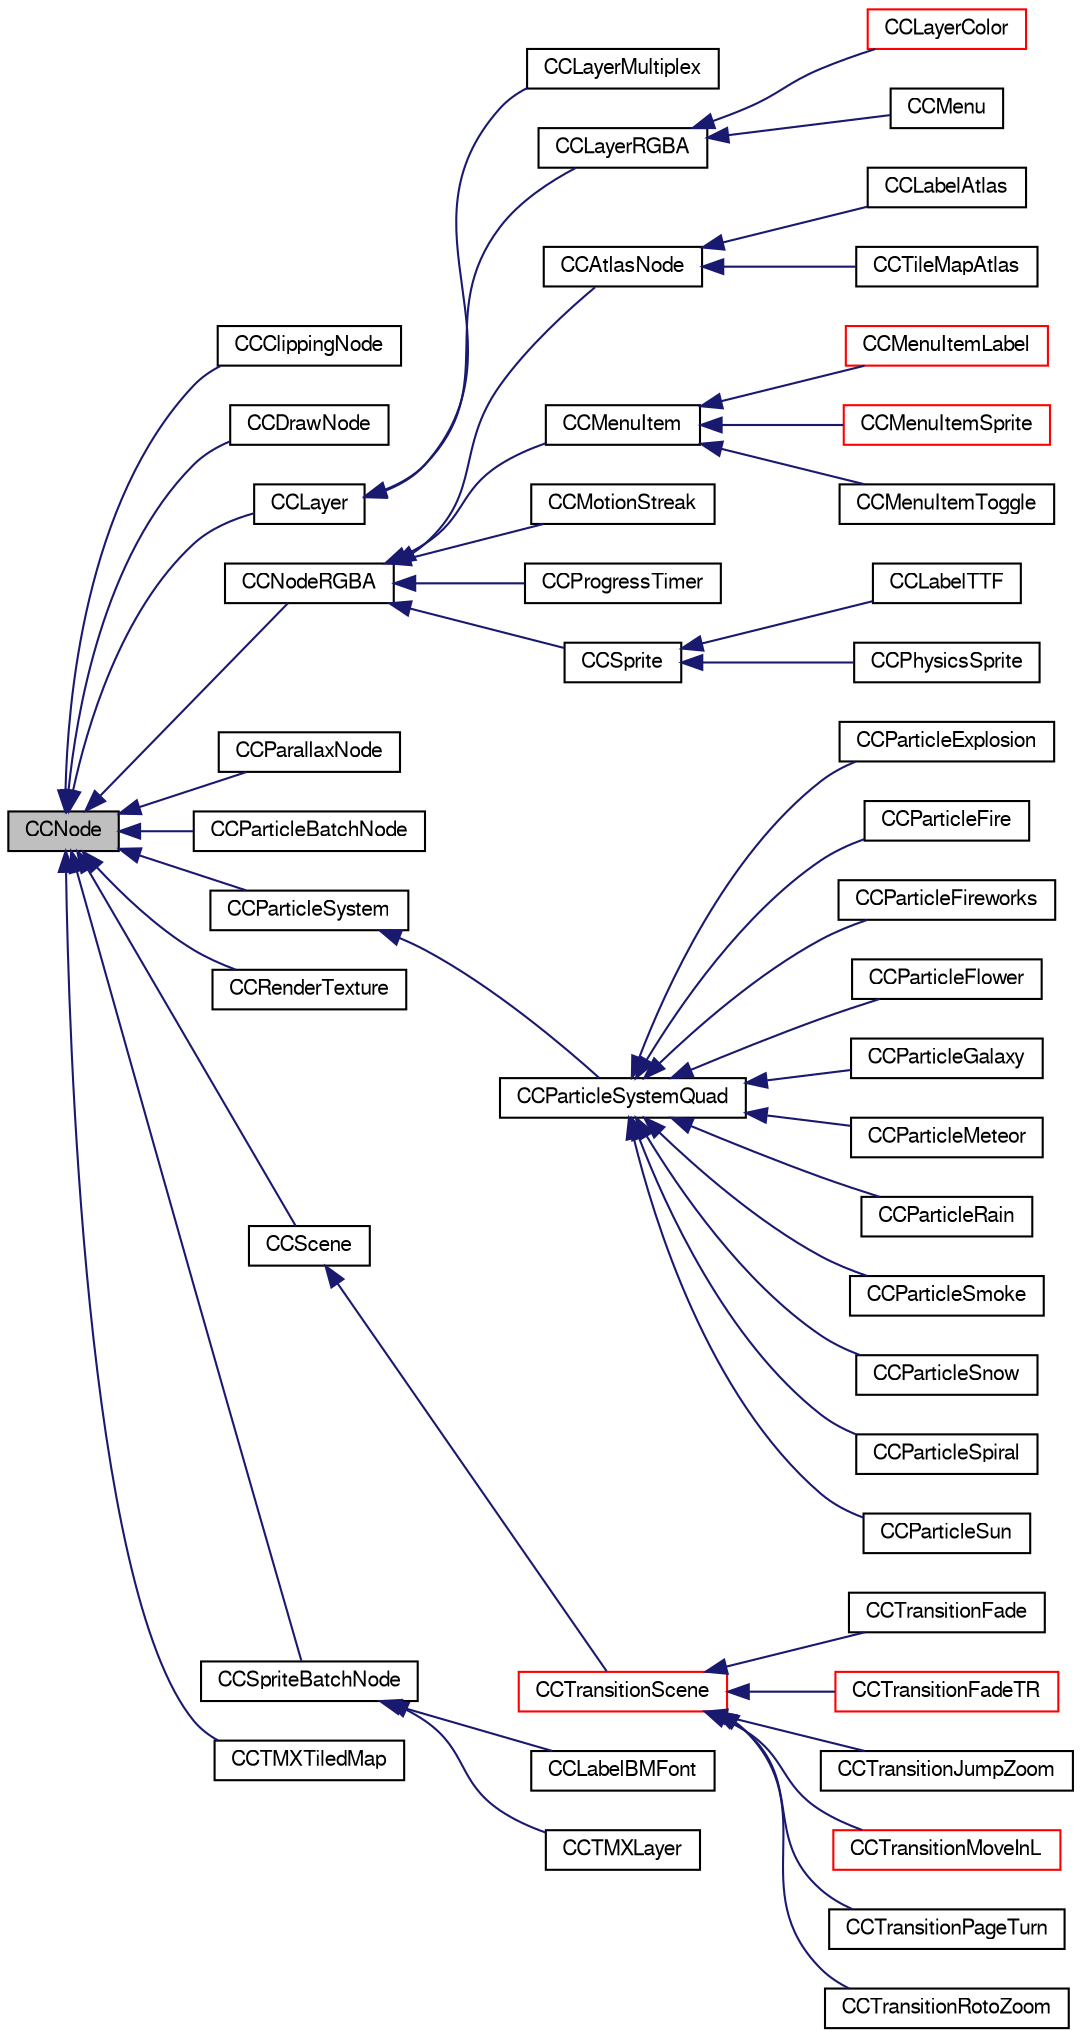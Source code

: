 digraph G
{
  bgcolor="transparent";
  edge [fontname="FreeSans",fontsize="10",labelfontname="FreeSans",labelfontsize="10"];
  node [fontname="FreeSans",fontsize="10",shape=record];
  rankdir="LR";
  Node1 [label="CCNode",height=0.2,width=0.4,color="black", fillcolor="grey75", style="filled" fontcolor="black"];
  Node1 -> Node2 [dir="back",color="midnightblue",fontsize="10",style="solid",fontname="FreeSans"];
  Node2 [label="CCClippingNode",height=0.2,width=0.4,color="black",URL="$interface_c_c_clipping_node.html"];
  Node1 -> Node3 [dir="back",color="midnightblue",fontsize="10",style="solid",fontname="FreeSans"];
  Node3 [label="CCDrawNode",height=0.2,width=0.4,color="black",URL="$interface_c_c_draw_node.html"];
  Node1 -> Node4 [dir="back",color="midnightblue",fontsize="10",style="solid",fontname="FreeSans"];
  Node4 [label="CCLayer",height=0.2,width=0.4,color="black",URL="$interface_c_c_layer.html"];
  Node4 -> Node5 [dir="back",color="midnightblue",fontsize="10",style="solid",fontname="FreeSans"];
  Node5 [label="CCLayerMultiplex",height=0.2,width=0.4,color="black",URL="$interface_c_c_layer_multiplex.html"];
  Node4 -> Node6 [dir="back",color="midnightblue",fontsize="10",style="solid",fontname="FreeSans"];
  Node6 [label="CCLayerRGBA",height=0.2,width=0.4,color="black",URL="$interface_c_c_layer_r_g_b_a.html"];
  Node6 -> Node7 [dir="back",color="midnightblue",fontsize="10",style="solid",fontname="FreeSans"];
  Node7 [label="CCLayerColor",height=0.2,width=0.4,color="red",URL="$interface_c_c_layer_color.html"];
  Node6 -> Node8 [dir="back",color="midnightblue",fontsize="10",style="solid",fontname="FreeSans"];
  Node8 [label="CCMenu",height=0.2,width=0.4,color="black",URL="$interface_c_c_menu.html"];
  Node1 -> Node9 [dir="back",color="midnightblue",fontsize="10",style="solid",fontname="FreeSans"];
  Node9 [label="CCNodeRGBA",height=0.2,width=0.4,color="black",URL="$interface_c_c_node_r_g_b_a.html"];
  Node9 -> Node10 [dir="back",color="midnightblue",fontsize="10",style="solid",fontname="FreeSans"];
  Node10 [label="CCAtlasNode",height=0.2,width=0.4,color="black",URL="$interface_c_c_atlas_node.html"];
  Node10 -> Node11 [dir="back",color="midnightblue",fontsize="10",style="solid",fontname="FreeSans"];
  Node11 [label="CCLabelAtlas",height=0.2,width=0.4,color="black",URL="$interface_c_c_label_atlas.html"];
  Node10 -> Node12 [dir="back",color="midnightblue",fontsize="10",style="solid",fontname="FreeSans"];
  Node12 [label="CCTileMapAtlas",height=0.2,width=0.4,color="black",URL="$interface_c_c_tile_map_atlas.html"];
  Node9 -> Node13 [dir="back",color="midnightblue",fontsize="10",style="solid",fontname="FreeSans"];
  Node13 [label="CCMenuItem",height=0.2,width=0.4,color="black",URL="$interface_c_c_menu_item.html"];
  Node13 -> Node14 [dir="back",color="midnightblue",fontsize="10",style="solid",fontname="FreeSans"];
  Node14 [label="CCMenuItemLabel",height=0.2,width=0.4,color="red",URL="$interface_c_c_menu_item_label.html"];
  Node13 -> Node15 [dir="back",color="midnightblue",fontsize="10",style="solid",fontname="FreeSans"];
  Node15 [label="CCMenuItemSprite",height=0.2,width=0.4,color="red",URL="$interface_c_c_menu_item_sprite.html"];
  Node13 -> Node16 [dir="back",color="midnightblue",fontsize="10",style="solid",fontname="FreeSans"];
  Node16 [label="CCMenuItemToggle",height=0.2,width=0.4,color="black",URL="$interface_c_c_menu_item_toggle.html"];
  Node9 -> Node17 [dir="back",color="midnightblue",fontsize="10",style="solid",fontname="FreeSans"];
  Node17 [label="CCMotionStreak",height=0.2,width=0.4,color="black",URL="$interface_c_c_motion_streak.html"];
  Node9 -> Node18 [dir="back",color="midnightblue",fontsize="10",style="solid",fontname="FreeSans"];
  Node18 [label="CCProgressTimer",height=0.2,width=0.4,color="black",URL="$interface_c_c_progress_timer.html"];
  Node9 -> Node19 [dir="back",color="midnightblue",fontsize="10",style="solid",fontname="FreeSans"];
  Node19 [label="CCSprite",height=0.2,width=0.4,color="black",URL="$interface_c_c_sprite.html"];
  Node19 -> Node20 [dir="back",color="midnightblue",fontsize="10",style="solid",fontname="FreeSans"];
  Node20 [label="CCLabelTTF",height=0.2,width=0.4,color="black",URL="$interface_c_c_label_t_t_f.html"];
  Node19 -> Node21 [dir="back",color="midnightblue",fontsize="10",style="solid",fontname="FreeSans"];
  Node21 [label="CCPhysicsSprite",height=0.2,width=0.4,color="black",URL="$interface_c_c_physics_sprite.html"];
  Node1 -> Node22 [dir="back",color="midnightblue",fontsize="10",style="solid",fontname="FreeSans"];
  Node22 [label="CCParallaxNode",height=0.2,width=0.4,color="black",URL="$interface_c_c_parallax_node.html"];
  Node1 -> Node23 [dir="back",color="midnightblue",fontsize="10",style="solid",fontname="FreeSans"];
  Node23 [label="CCParticleBatchNode",height=0.2,width=0.4,color="black",URL="$interface_c_c_particle_batch_node.html"];
  Node1 -> Node24 [dir="back",color="midnightblue",fontsize="10",style="solid",fontname="FreeSans"];
  Node24 [label="CCParticleSystem",height=0.2,width=0.4,color="black",URL="$interface_c_c_particle_system.html"];
  Node24 -> Node25 [dir="back",color="midnightblue",fontsize="10",style="solid",fontname="FreeSans"];
  Node25 [label="CCParticleSystemQuad",height=0.2,width=0.4,color="black",URL="$interface_c_c_particle_system_quad.html"];
  Node25 -> Node26 [dir="back",color="midnightblue",fontsize="10",style="solid",fontname="FreeSans"];
  Node26 [label="CCParticleExplosion",height=0.2,width=0.4,color="black",URL="$interface_c_c_particle_explosion.html",tooltip="An explosion particle system."];
  Node25 -> Node27 [dir="back",color="midnightblue",fontsize="10",style="solid",fontname="FreeSans"];
  Node27 [label="CCParticleFire",height=0.2,width=0.4,color="black",URL="$interface_c_c_particle_fire.html",tooltip="A fire particle system."];
  Node25 -> Node28 [dir="back",color="midnightblue",fontsize="10",style="solid",fontname="FreeSans"];
  Node28 [label="CCParticleFireworks",height=0.2,width=0.4,color="black",URL="$interface_c_c_particle_fireworks.html",tooltip="A fireworks particle system."];
  Node25 -> Node29 [dir="back",color="midnightblue",fontsize="10",style="solid",fontname="FreeSans"];
  Node29 [label="CCParticleFlower",height=0.2,width=0.4,color="black",URL="$interface_c_c_particle_flower.html",tooltip="A flower particle system."];
  Node25 -> Node30 [dir="back",color="midnightblue",fontsize="10",style="solid",fontname="FreeSans"];
  Node30 [label="CCParticleGalaxy",height=0.2,width=0.4,color="black",URL="$interface_c_c_particle_galaxy.html",tooltip="A galaxy particle system."];
  Node25 -> Node31 [dir="back",color="midnightblue",fontsize="10",style="solid",fontname="FreeSans"];
  Node31 [label="CCParticleMeteor",height=0.2,width=0.4,color="black",URL="$interface_c_c_particle_meteor.html",tooltip="A meteor particle system."];
  Node25 -> Node32 [dir="back",color="midnightblue",fontsize="10",style="solid",fontname="FreeSans"];
  Node32 [label="CCParticleRain",height=0.2,width=0.4,color="black",URL="$interface_c_c_particle_rain.html",tooltip="A rain particle system."];
  Node25 -> Node33 [dir="back",color="midnightblue",fontsize="10",style="solid",fontname="FreeSans"];
  Node33 [label="CCParticleSmoke",height=0.2,width=0.4,color="black",URL="$interface_c_c_particle_smoke.html",tooltip="An smoke particle system."];
  Node25 -> Node34 [dir="back",color="midnightblue",fontsize="10",style="solid",fontname="FreeSans"];
  Node34 [label="CCParticleSnow",height=0.2,width=0.4,color="black",URL="$interface_c_c_particle_snow.html",tooltip="An snow particle system."];
  Node25 -> Node35 [dir="back",color="midnightblue",fontsize="10",style="solid",fontname="FreeSans"];
  Node35 [label="CCParticleSpiral",height=0.2,width=0.4,color="black",URL="$interface_c_c_particle_spiral.html",tooltip="An spiral particle system."];
  Node25 -> Node36 [dir="back",color="midnightblue",fontsize="10",style="solid",fontname="FreeSans"];
  Node36 [label="CCParticleSun",height=0.2,width=0.4,color="black",URL="$interface_c_c_particle_sun.html",tooltip="A sun particle system."];
  Node1 -> Node37 [dir="back",color="midnightblue",fontsize="10",style="solid",fontname="FreeSans"];
  Node37 [label="CCRenderTexture",height=0.2,width=0.4,color="black",URL="$interface_c_c_render_texture.html"];
  Node1 -> Node38 [dir="back",color="midnightblue",fontsize="10",style="solid",fontname="FreeSans"];
  Node38 [label="CCScene",height=0.2,width=0.4,color="black",URL="$interface_c_c_scene.html"];
  Node38 -> Node39 [dir="back",color="midnightblue",fontsize="10",style="solid",fontname="FreeSans"];
  Node39 [label="CCTransitionScene",height=0.2,width=0.4,color="red",URL="$interface_c_c_transition_scene.html"];
  Node39 -> Node40 [dir="back",color="midnightblue",fontsize="10",style="solid",fontname="FreeSans"];
  Node40 [label="CCTransitionFade",height=0.2,width=0.4,color="black",URL="$interface_c_c_transition_fade.html"];
  Node39 -> Node41 [dir="back",color="midnightblue",fontsize="10",style="solid",fontname="FreeSans"];
  Node41 [label="CCTransitionFadeTR",height=0.2,width=0.4,color="red",URL="$interface_c_c_transition_fade_t_r.html"];
  Node39 -> Node42 [dir="back",color="midnightblue",fontsize="10",style="solid",fontname="FreeSans"];
  Node42 [label="CCTransitionJumpZoom",height=0.2,width=0.4,color="black",URL="$interface_c_c_transition_jump_zoom.html"];
  Node39 -> Node43 [dir="back",color="midnightblue",fontsize="10",style="solid",fontname="FreeSans"];
  Node43 [label="CCTransitionMoveInL",height=0.2,width=0.4,color="red",URL="$interface_c_c_transition_move_in_l.html"];
  Node39 -> Node44 [dir="back",color="midnightblue",fontsize="10",style="solid",fontname="FreeSans"];
  Node44 [label="CCTransitionPageTurn",height=0.2,width=0.4,color="black",URL="$interface_c_c_transition_page_turn.html"];
  Node39 -> Node45 [dir="back",color="midnightblue",fontsize="10",style="solid",fontname="FreeSans"];
  Node45 [label="CCTransitionRotoZoom",height=0.2,width=0.4,color="black",URL="$interface_c_c_transition_roto_zoom.html"];
  Node1 -> Node46 [dir="back",color="midnightblue",fontsize="10",style="solid",fontname="FreeSans"];
  Node46 [label="CCSpriteBatchNode",height=0.2,width=0.4,color="black",URL="$interface_c_c_sprite_batch_node.html"];
  Node46 -> Node47 [dir="back",color="midnightblue",fontsize="10",style="solid",fontname="FreeSans"];
  Node47 [label="CCLabelBMFont",height=0.2,width=0.4,color="black",URL="$interface_c_c_label_b_m_font.html"];
  Node46 -> Node48 [dir="back",color="midnightblue",fontsize="10",style="solid",fontname="FreeSans"];
  Node48 [label="CCTMXLayer",height=0.2,width=0.4,color="black",URL="$interface_c_c_t_m_x_layer.html"];
  Node1 -> Node49 [dir="back",color="midnightblue",fontsize="10",style="solid",fontname="FreeSans"];
  Node49 [label="CCTMXTiledMap",height=0.2,width=0.4,color="black",URL="$interface_c_c_t_m_x_tiled_map.html"];
}
